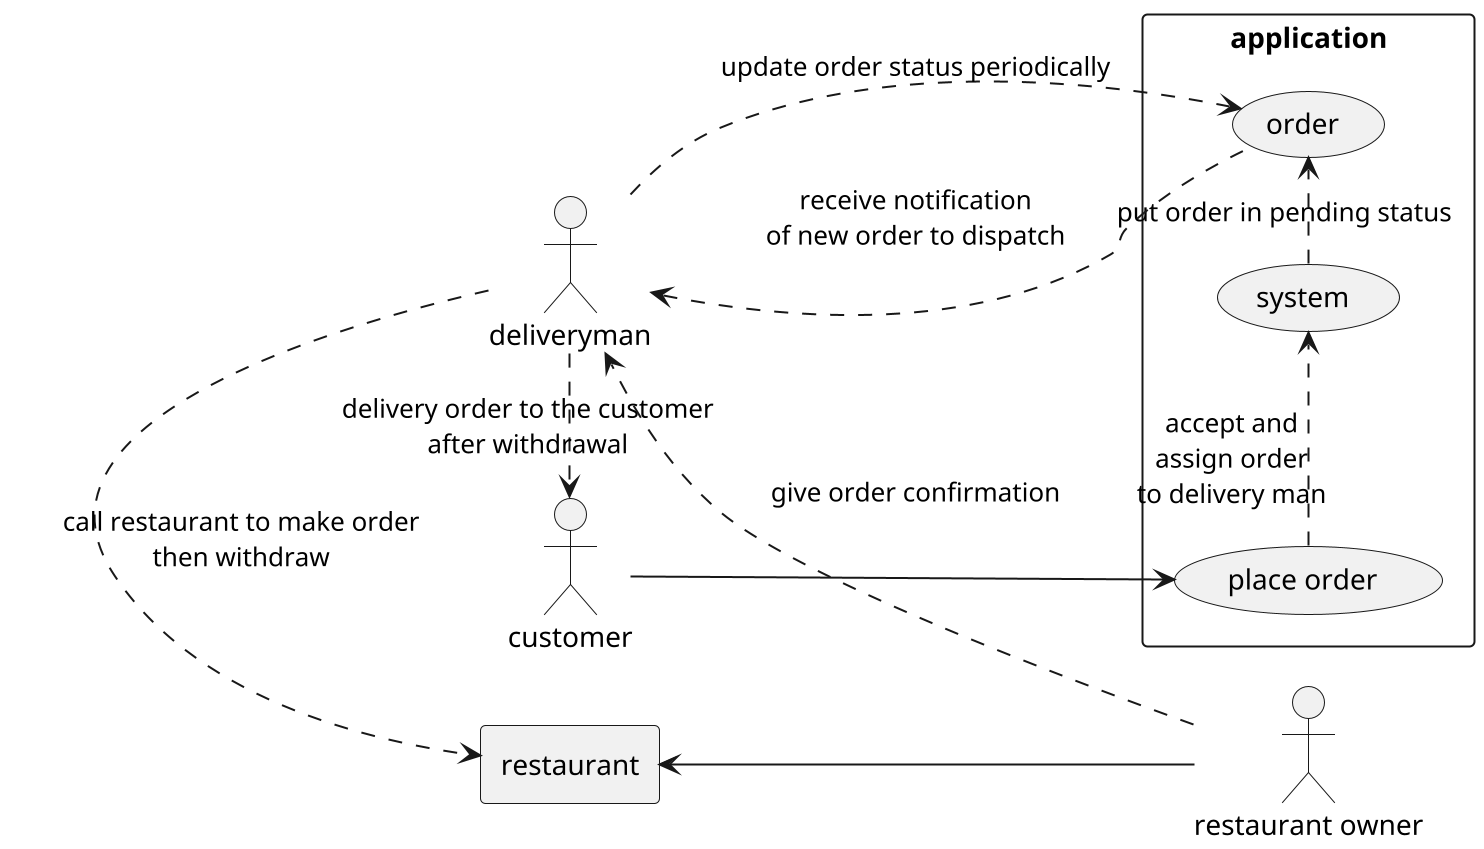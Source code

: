 @startuml order
scale 2
left to right direction
skinparam packageStyle rect

actor "customer"
actor "deliveryman"
actor "restaurant owner"
agent "restaurant"

rectangle "application" {
    (customer) --> (place order)
    (place order) .> (system) : \naccept and\nassign order\nto delivery man
    (system) .> (order) : put order in pending status
    (deliveryman) .> (order): update order status periodically
    (deliveryman) <. (order) : \nreceive notification\nof new order to dispatch
    (deliveryman) .> (restaurant) : call restaurant to make order\nthen withdraw
    (deliveryman) .> (customer) : delivery order to the customer\nafter withdrawal
    (restaurant) <-- (restaurant owner)
    (restaurant owner) .> (deliveryman) : \n\n\n\ngive order confirmation
}

@enduml
